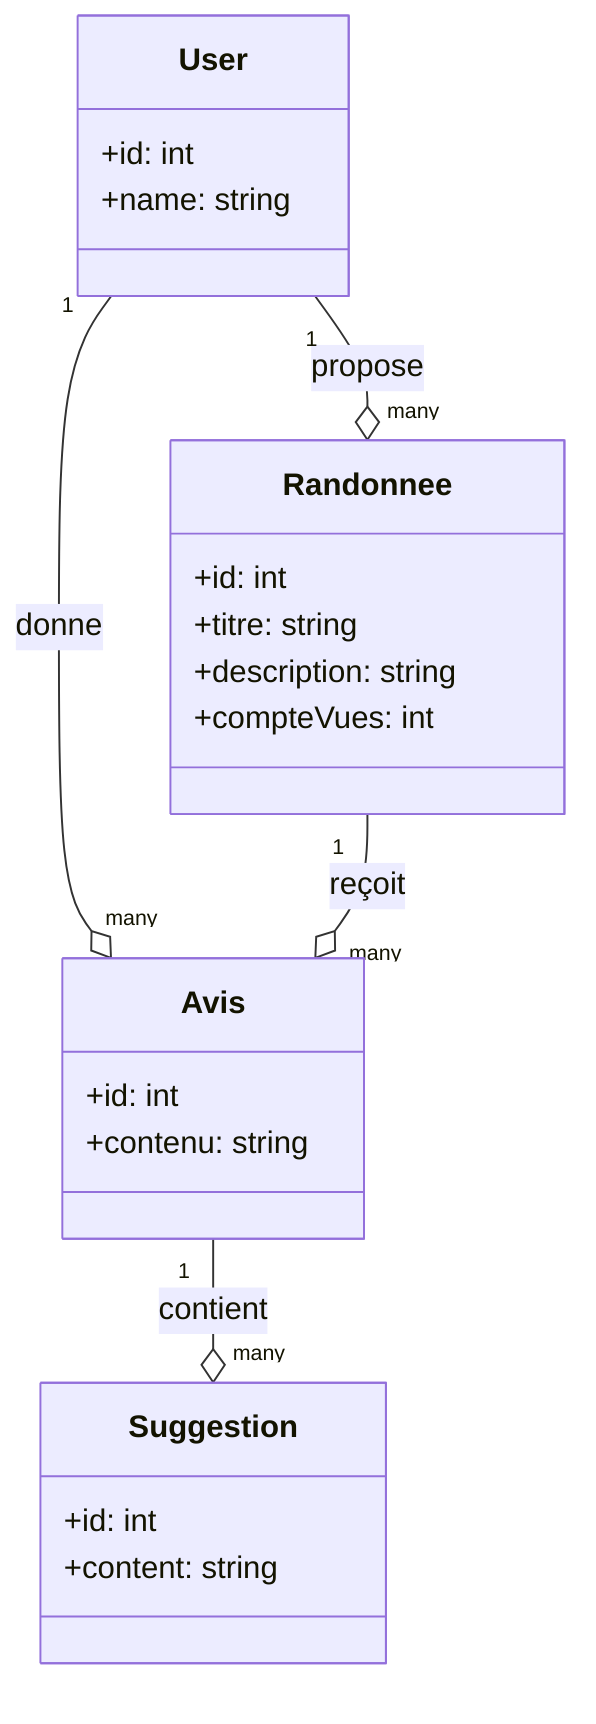 classDiagram
    class User {
        +id: int
        +name: string
    }

    class Randonnee {
        +id: int
        +titre: string
        +description: string
        +compteVues: int
    }

    class Avis {
        +id: int
        +contenu: string
    }

    class Suggestion {
        +id: int
        +content: string
    }

    User "1" --o "many" Randonnee : propose
    User "1" --o "many" Avis : donne
    Randonnee "1" --o "many" Avis : reçoit
    Avis "1" --o "many" Suggestion : contient